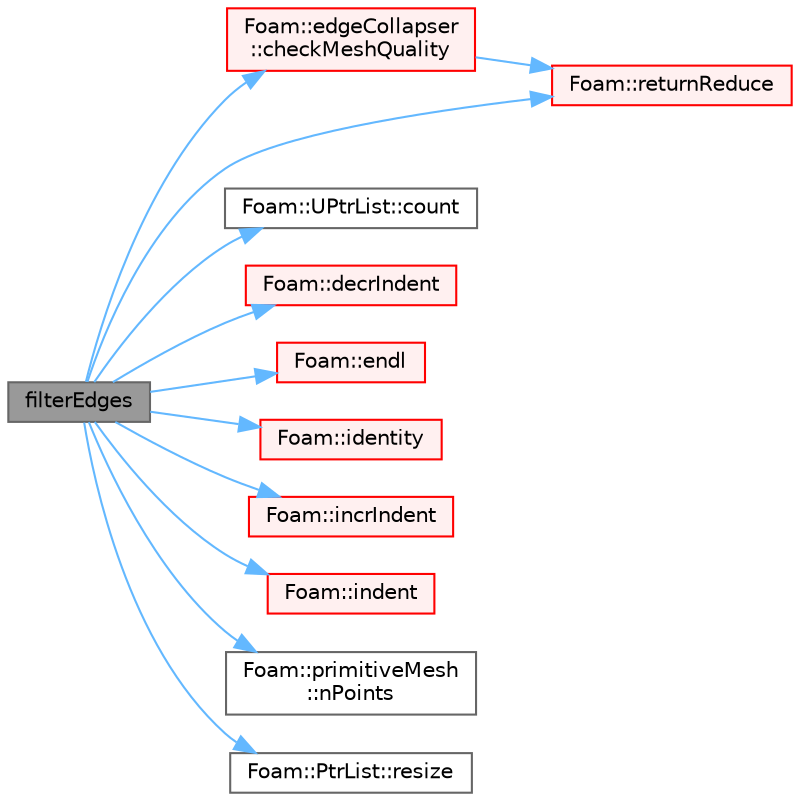 digraph "filterEdges"
{
 // LATEX_PDF_SIZE
  bgcolor="transparent";
  edge [fontname=Helvetica,fontsize=10,labelfontname=Helvetica,labelfontsize=10];
  node [fontname=Helvetica,fontsize=10,shape=box,height=0.2,width=0.4];
  rankdir="LR";
  Node1 [id="Node000001",label="filterEdges",height=0.2,width=0.4,color="gray40", fillcolor="grey60", style="filled", fontcolor="black",tooltip=" "];
  Node1 -> Node2 [id="edge1_Node000001_Node000002",color="steelblue1",style="solid",tooltip=" "];
  Node2 [id="Node000002",label="Foam::edgeCollapser\l::checkMeshQuality",height=0.2,width=0.4,color="red", fillcolor="#FFF0F0", style="filled",URL="$classFoam_1_1edgeCollapser.html#a8af737acdbd3a4be107235132c8e061a",tooltip=" "];
  Node2 -> Node22 [id="edge2_Node000002_Node000022",color="steelblue1",style="solid",tooltip=" "];
  Node22 [id="Node000022",label="Foam::returnReduce",height=0.2,width=0.4,color="red", fillcolor="#FFF0F0", style="filled",URL="$namespaceFoam.html#acf61c6966eeded6a33f4925a2ab5240a",tooltip=" "];
  Node1 -> Node43 [id="edge3_Node000001_Node000043",color="steelblue1",style="solid",tooltip=" "];
  Node43 [id="Node000043",label="Foam::UPtrList::count",height=0.2,width=0.4,color="grey40", fillcolor="white", style="filled",URL="$classFoam_1_1UPtrList.html#a84fe7bd4ac5f90d91b801c41d9357580",tooltip=" "];
  Node1 -> Node44 [id="edge4_Node000001_Node000044",color="steelblue1",style="solid",tooltip=" "];
  Node44 [id="Node000044",label="Foam::decrIndent",height=0.2,width=0.4,color="red", fillcolor="#FFF0F0", style="filled",URL="$namespaceFoam.html#ae2aa5f8e535bdbce0467a919990247f4",tooltip=" "];
  Node1 -> Node13 [id="edge5_Node000001_Node000013",color="steelblue1",style="solid",tooltip=" "];
  Node13 [id="Node000013",label="Foam::endl",height=0.2,width=0.4,color="red", fillcolor="#FFF0F0", style="filled",URL="$namespaceFoam.html#a7d5eca45a323264dc5fe811500ebda47",tooltip=" "];
  Node1 -> Node9 [id="edge6_Node000001_Node000009",color="steelblue1",style="solid",tooltip=" "];
  Node9 [id="Node000009",label="Foam::identity",height=0.2,width=0.4,color="red", fillcolor="#FFF0F0", style="filled",URL="$namespaceFoam.html#a14e1da6db5665f43c1e588eab475eabf",tooltip=" "];
  Node1 -> Node46 [id="edge7_Node000001_Node000046",color="steelblue1",style="solid",tooltip=" "];
  Node46 [id="Node000046",label="Foam::incrIndent",height=0.2,width=0.4,color="red", fillcolor="#FFF0F0", style="filled",URL="$namespaceFoam.html#a7731a7ce298b2318e8ca1efa82593c06",tooltip=" "];
  Node1 -> Node48 [id="edge8_Node000001_Node000048",color="steelblue1",style="solid",tooltip=" "];
  Node48 [id="Node000048",label="Foam::indent",height=0.2,width=0.4,color="red", fillcolor="#FFF0F0", style="filled",URL="$namespaceFoam.html#a7e15d05978b545ad4cbf3149a70b0dbf",tooltip=" "];
  Node1 -> Node42 [id="edge9_Node000001_Node000042",color="steelblue1",style="solid",tooltip=" "];
  Node42 [id="Node000042",label="Foam::primitiveMesh\l::nPoints",height=0.2,width=0.4,color="grey40", fillcolor="white", style="filled",URL="$classFoam_1_1primitiveMesh.html#a9c6b6154e2b365cfc39a2514d2b79353",tooltip=" "];
  Node1 -> Node50 [id="edge10_Node000001_Node000050",color="steelblue1",style="solid",tooltip=" "];
  Node50 [id="Node000050",label="Foam::PtrList::resize",height=0.2,width=0.4,color="grey40", fillcolor="white", style="filled",URL="$classFoam_1_1PtrList.html#af4e0ad67cce84dd8126a19abedad9d56",tooltip=" "];
  Node1 -> Node22 [id="edge11_Node000001_Node000022",color="steelblue1",style="solid",tooltip=" "];
}
